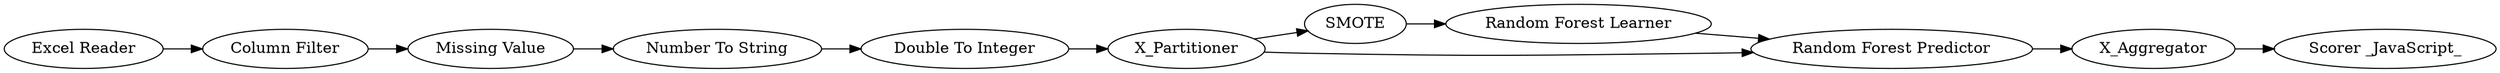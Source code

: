 digraph {
	8 -> 15
	5 -> 8
	10 -> 9
	13 -> 14
	9 -> 12
	11 -> 13
	1 -> 2
	15 -> 10
	2 -> 5
	10 -> 11
	12 -> 11
	5 [label="Missing Value"]
	13 [label=X_Aggregator]
	1 [label="Excel Reader"]
	9 [label=SMOTE]
	11 [label="Random Forest Predictor"]
	10 [label=X_Partitioner]
	8 [label="Number To String"]
	15 [label="Double To Integer"]
	14 [label="Scorer _JavaScript_"]
	2 [label="Column Filter"]
	12 [label="Random Forest Learner"]
	rankdir=LR
}
